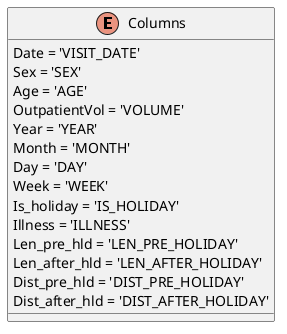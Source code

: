 @startuml

enum Columns {
    Date = 'VISIT_DATE'
    Sex = 'SEX'
    Age = 'AGE'
    OutpatientVol = 'VOLUME'
    Year = 'YEAR'
    Month = 'MONTH'
    Day = 'DAY'
    Week = 'WEEK'
    Is_holiday = 'IS_HOLIDAY'
    Illness = 'ILLNESS'
    Len_pre_hld = 'LEN_PRE_HOLIDAY'
    Len_after_hld = 'LEN_AFTER_HOLIDAY'
    Dist_pre_hld = 'DIST_PRE_HOLIDAY'
    Dist_after_hld = 'DIST_AFTER_HOLIDAY'
}
@enduml